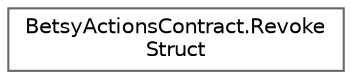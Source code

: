 digraph "Graphical Class Hierarchy"
{
 // LATEX_PDF_SIZE
  bgcolor="transparent";
  edge [fontname=Helvetica,fontsize=10,labelfontname=Helvetica,labelfontsize=10];
  node [fontname=Helvetica,fontsize=10,shape=box,height=0.2,width=0.4];
  rankdir="LR";
  Node0 [id="Node000000",label="BetsyActionsContract.Revoke\lStruct",height=0.2,width=0.4,color="grey40", fillcolor="white", style="filled",URL="$struct_betsy_actions_contract_1_1_revoke_struct.html",tooltip=" "];
}
